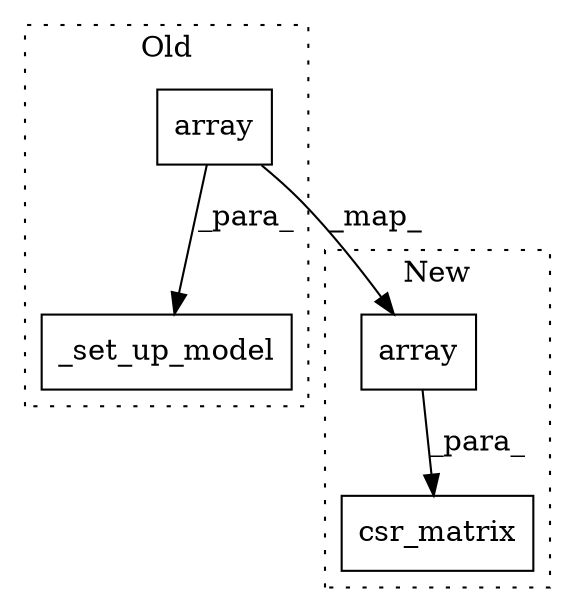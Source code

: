 digraph G {
subgraph cluster0 {
1 [label="_set_up_model" a="32" s="7965,7980" l="14,1" shape="box"];
3 [label="array" a="32" s="7907,7941" l="6,1" shape="box"];
label = "Old";
style="dotted";
}
subgraph cluster1 {
2 [label="csr_matrix" a="32" s="7870,7922" l="11,1" shape="box"];
4 [label="array" a="32" s="7887,7921" l="6,1" shape="box"];
label = "New";
style="dotted";
}
3 -> 1 [label="_para_"];
3 -> 4 [label="_map_"];
4 -> 2 [label="_para_"];
}